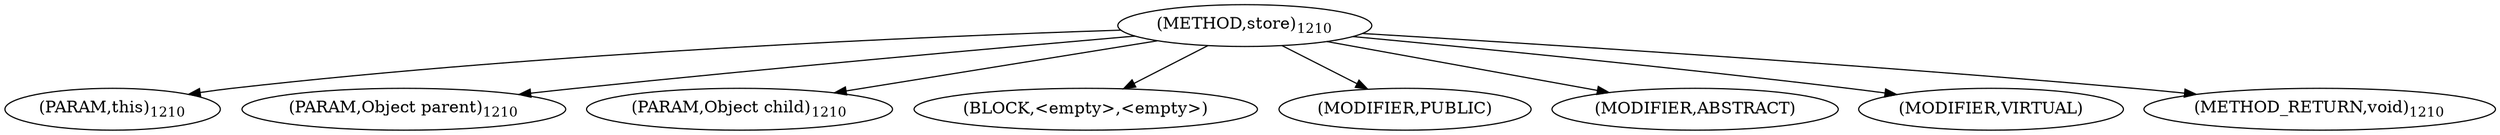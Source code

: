 digraph "store" {  
"2067" [label = <(METHOD,store)<SUB>1210</SUB>> ]
"2068" [label = <(PARAM,this)<SUB>1210</SUB>> ]
"2069" [label = <(PARAM,Object parent)<SUB>1210</SUB>> ]
"2070" [label = <(PARAM,Object child)<SUB>1210</SUB>> ]
"2071" [label = <(BLOCK,&lt;empty&gt;,&lt;empty&gt;)> ]
"2072" [label = <(MODIFIER,PUBLIC)> ]
"2073" [label = <(MODIFIER,ABSTRACT)> ]
"2074" [label = <(MODIFIER,VIRTUAL)> ]
"2075" [label = <(METHOD_RETURN,void)<SUB>1210</SUB>> ]
  "2067" -> "2068" 
  "2067" -> "2069" 
  "2067" -> "2070" 
  "2067" -> "2071" 
  "2067" -> "2072" 
  "2067" -> "2073" 
  "2067" -> "2074" 
  "2067" -> "2075" 
}
